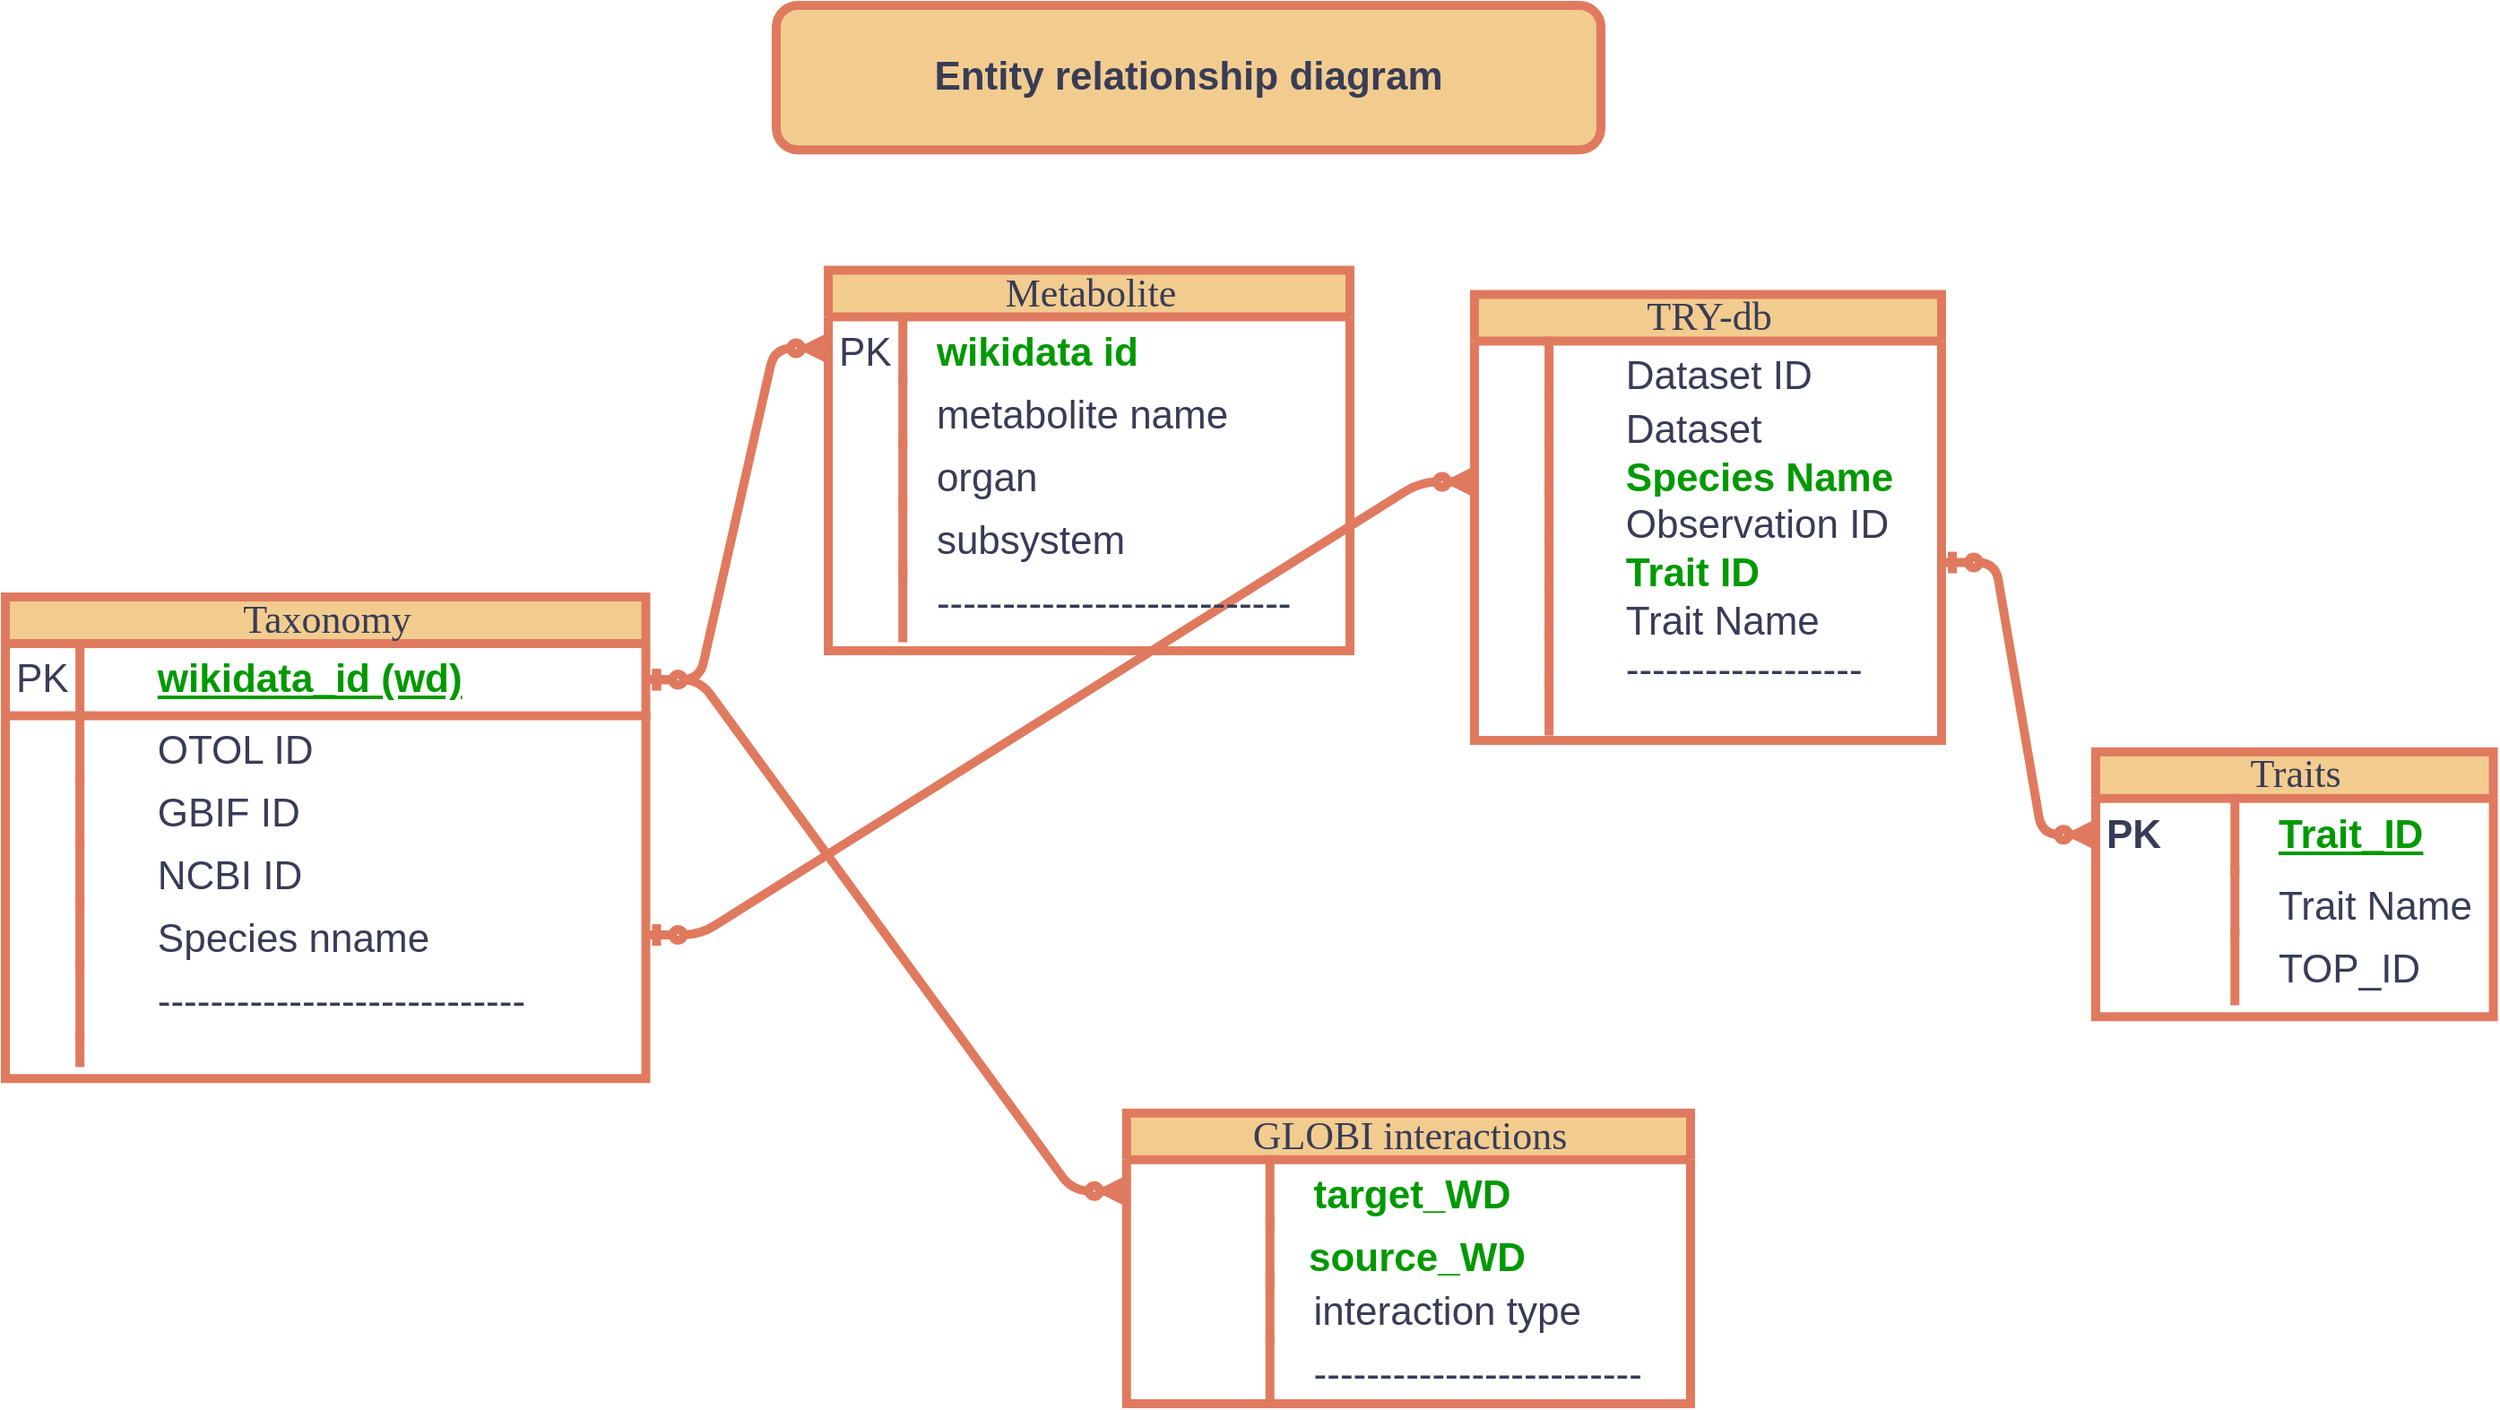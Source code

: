 <mxfile version="24.3.1" type="device">
  <diagram name="Page-1" id="e56a1550-8fbb-45ad-956c-1786394a9013">
    <mxGraphModel dx="3014" dy="1885" grid="1" gridSize="10" guides="1" tooltips="1" connect="1" arrows="1" fold="1" page="1" pageScale="1" pageWidth="1100" pageHeight="850" background="none" math="0" shadow="0">
      <root>
        <mxCell id="0" />
        <mxCell id="1" parent="0" />
        <mxCell id="2e49270ec7c68f3f-8" value="Metabolite" style="swimlane;html=1;fontStyle=0;childLayout=stackLayout;horizontal=1;startSize=26;fillColor=#F2CC8F;horizontalStack=0;resizeParent=1;resizeLast=0;collapsible=1;marginBottom=0;swimlaneFillColor=#ffffff;align=center;rounded=0;shadow=0;comic=0;labelBackgroundColor=none;strokeWidth=5;fontFamily=Verdana;fontSize=22;swimlaneLine=1;strokeColor=#E07A5F;fontColor=#393C56;" parent="1" vertex="1">
          <mxGeometry x="159.03" y="117.76" width="290.97" height="212.24" as="geometry" />
        </mxCell>
        <mxCell id="2e49270ec7c68f3f-15" value="&lt;b&gt;&amp;nbsp; &amp;nbsp; wikidata id&lt;/b&gt;" style="shape=partialRectangle;top=0;left=0;right=0;bottom=0;html=1;align=left;verticalAlign=top;fillColor=none;spacingLeft=34;spacingRight=4;whiteSpace=wrap;overflow=hidden;rotatable=0;points=[[0,0.5],[1,0.5]];portConstraint=eastwest;dropTarget=0;fontSize=22;fontColor=#009900;labelBackgroundColor=none;strokeColor=#E07A5F;strokeWidth=5;" parent="2e49270ec7c68f3f-8" vertex="1">
          <mxGeometry y="26" width="290.97" height="34.925" as="geometry" />
        </mxCell>
        <mxCell id="2e49270ec7c68f3f-16" value="PK" style="shape=partialRectangle;top=0;left=0;bottom=0;html=1;fillColor=none;align=left;verticalAlign=top;spacingLeft=4;spacingRight=4;whiteSpace=wrap;overflow=hidden;rotatable=0;points=[];portConstraint=eastwest;part=1;fontSize=22;labelBackgroundColor=none;strokeColor=#E07A5F;fontColor=#393C56;strokeWidth=5;" parent="2e49270ec7c68f3f-15" vertex="1" connectable="0">
          <mxGeometry width="41.587" height="34.925" as="geometry" />
        </mxCell>
        <mxCell id="2e49270ec7c68f3f-11" value="&lt;div style=&quot;font-size: 22px;&quot;&gt;&amp;nbsp; &amp;nbsp; metabolite name&lt;/div&gt;" style="shape=partialRectangle;top=0;left=0;right=0;bottom=0;html=1;align=left;verticalAlign=top;fillColor=none;spacingLeft=34;spacingRight=4;whiteSpace=wrap;overflow=hidden;rotatable=0;points=[[0,0.5],[1,0.5]];portConstraint=eastwest;dropTarget=0;fontSize=22;labelBackgroundColor=none;strokeColor=#E07A5F;fontColor=#393C56;strokeWidth=5;" parent="2e49270ec7c68f3f-8" vertex="1">
          <mxGeometry y="60.925" width="290.97" height="34.925" as="geometry" />
        </mxCell>
        <mxCell id="2e49270ec7c68f3f-12" value="" style="shape=partialRectangle;top=0;left=0;bottom=0;html=1;fillColor=none;align=left;verticalAlign=top;spacingLeft=4;spacingRight=4;whiteSpace=wrap;overflow=hidden;rotatable=0;points=[];portConstraint=eastwest;part=1;fontSize=22;labelBackgroundColor=none;strokeColor=#E07A5F;fontColor=#393C56;strokeWidth=5;" parent="2e49270ec7c68f3f-11" vertex="1" connectable="0">
          <mxGeometry width="41.587" height="34.925" as="geometry" />
        </mxCell>
        <mxCell id="J6faeJmi4geUwKBB4xE--3" value="&amp;nbsp; &amp;nbsp; organ" style="shape=partialRectangle;top=0;left=0;right=0;bottom=0;html=1;align=left;verticalAlign=top;fillColor=none;spacingLeft=34;spacingRight=4;whiteSpace=wrap;overflow=hidden;rotatable=0;points=[[0,0.5],[1,0.5]];portConstraint=eastwest;dropTarget=0;fontSize=22;labelBackgroundColor=none;strokeColor=#E07A5F;fontColor=#393C56;strokeWidth=5;" parent="2e49270ec7c68f3f-8" vertex="1">
          <mxGeometry y="95.851" width="290.97" height="34.925" as="geometry" />
        </mxCell>
        <mxCell id="J6faeJmi4geUwKBB4xE--4" value="" style="shape=partialRectangle;top=0;left=0;bottom=0;html=1;fillColor=none;align=left;verticalAlign=top;spacingLeft=4;spacingRight=4;whiteSpace=wrap;overflow=hidden;rotatable=0;points=[];portConstraint=eastwest;part=1;fontSize=22;labelBackgroundColor=none;strokeColor=#E07A5F;fontColor=#393C56;strokeWidth=5;" parent="J6faeJmi4geUwKBB4xE--3" vertex="1" connectable="0">
          <mxGeometry width="41.587" height="34.925" as="geometry" />
        </mxCell>
        <mxCell id="2e49270ec7c68f3f-17" value="&amp;nbsp; &amp;nbsp; subsystem" style="shape=partialRectangle;top=0;left=0;right=0;bottom=0;html=1;align=left;verticalAlign=top;fillColor=none;spacingLeft=34;spacingRight=4;whiteSpace=wrap;overflow=hidden;rotatable=0;points=[[0,0.5],[1,0.5]];portConstraint=eastwest;dropTarget=0;fontSize=22;labelBackgroundColor=none;strokeColor=#E07A5F;fontColor=#393C56;strokeWidth=5;" parent="2e49270ec7c68f3f-8" vertex="1">
          <mxGeometry y="130.776" width="290.97" height="39.22" as="geometry" />
        </mxCell>
        <mxCell id="2e49270ec7c68f3f-18" value="" style="shape=partialRectangle;top=0;left=0;bottom=0;html=1;fillColor=none;align=left;verticalAlign=top;spacingLeft=4;spacingRight=4;whiteSpace=wrap;overflow=hidden;rotatable=0;points=[];portConstraint=eastwest;part=1;fontSize=22;labelBackgroundColor=none;strokeColor=#E07A5F;fontColor=#393C56;strokeWidth=5;" parent="2e49270ec7c68f3f-17" vertex="1" connectable="0">
          <mxGeometry width="41.587" height="39.22" as="geometry" />
        </mxCell>
        <mxCell id="2e49270ec7c68f3f-30" value="TRY-db" style="swimlane;html=1;fontStyle=0;childLayout=stackLayout;horizontal=1;startSize=26;fillColor=#F2CC8F;horizontalStack=0;resizeParent=1;resizeLast=0;collapsible=1;marginBottom=0;swimlaneFillColor=#ffffff;align=center;rounded=0;shadow=0;comic=0;labelBackgroundColor=none;strokeWidth=5;fontFamily=Verdana;fontSize=22;strokeColor=#E07A5F;fontColor=#393C56;" parent="1" vertex="1">
          <mxGeometry x="519.45" y="131.19" width="260.55" height="248.81" as="geometry" />
        </mxCell>
        <mxCell id="2e49270ec7c68f3f-37" value="&lt;span style=&quot;white-space: pre;&quot;&gt;&#x9;&lt;/span&gt;Dataset ID&lt;span style=&quot;white-space: pre;&quot;&gt;&#x9;&lt;/span&gt;" style="shape=partialRectangle;top=0;left=0;right=0;bottom=0;html=1;align=left;verticalAlign=top;fillColor=none;spacingLeft=34;spacingRight=4;whiteSpace=wrap;overflow=hidden;rotatable=0;points=[[0,0.5],[1,0.5]];portConstraint=eastwest;dropTarget=0;fontSize=22;labelBackgroundColor=none;strokeColor=#E07A5F;fontColor=#393C56;strokeWidth=5;" parent="2e49270ec7c68f3f-30" vertex="1">
          <mxGeometry y="26" width="260.55" height="29.552" as="geometry" />
        </mxCell>
        <mxCell id="2e49270ec7c68f3f-38" value="" style="shape=partialRectangle;top=0;left=0;bottom=0;html=1;fillColor=none;align=left;verticalAlign=top;spacingLeft=4;spacingRight=4;whiteSpace=wrap;overflow=hidden;rotatable=0;points=[];portConstraint=eastwest;part=1;fontSize=22;labelBackgroundColor=none;strokeColor=#E07A5F;fontColor=#393C56;strokeWidth=5;" parent="2e49270ec7c68f3f-37" vertex="1" connectable="0">
          <mxGeometry width="41.587" height="29.552" as="geometry" />
        </mxCell>
        <mxCell id="J6faeJmi4geUwKBB4xE--9" value="&lt;span style=&quot;white-space: pre;&quot;&gt;&#x9;&lt;/span&gt;Dataset" style="shape=partialRectangle;top=0;left=0;right=0;bottom=0;html=1;align=left;verticalAlign=top;fillColor=none;spacingLeft=34;spacingRight=4;whiteSpace=wrap;overflow=hidden;rotatable=0;points=[[0,0.5],[1,0.5]];portConstraint=eastwest;dropTarget=0;fontSize=22;labelBackgroundColor=none;strokeColor=#E07A5F;fontColor=#393C56;strokeWidth=5;" parent="2e49270ec7c68f3f-30" vertex="1">
          <mxGeometry y="55.552" width="260.55" height="26.866" as="geometry" />
        </mxCell>
        <mxCell id="J6faeJmi4geUwKBB4xE--10" value="" style="shape=partialRectangle;top=0;left=0;bottom=0;html=1;fillColor=none;align=left;verticalAlign=top;spacingLeft=4;spacingRight=4;whiteSpace=wrap;overflow=hidden;rotatable=0;points=[];portConstraint=eastwest;part=1;fontSize=22;labelBackgroundColor=none;strokeColor=#E07A5F;fontColor=#393C56;strokeWidth=5;" parent="J6faeJmi4geUwKBB4xE--9" vertex="1" connectable="0">
          <mxGeometry width="41.587" height="26.866" as="geometry" />
        </mxCell>
        <mxCell id="J6faeJmi4geUwKBB4xE--15" value="&lt;span style=&quot;white-space: pre;&quot;&gt;&#x9;&lt;/span&gt;Species Name" style="shape=partialRectangle;top=0;left=0;right=0;bottom=0;html=1;align=left;verticalAlign=top;fillColor=none;spacingLeft=34;spacingRight=4;whiteSpace=wrap;overflow=hidden;rotatable=0;points=[[0,0.5],[1,0.5]];portConstraint=eastwest;dropTarget=0;fontSize=22;labelBackgroundColor=none;fontColor=#009900;fontStyle=1;strokeColor=#E07A5F;strokeWidth=5;" parent="2e49270ec7c68f3f-30" vertex="1">
          <mxGeometry y="82.418" width="260.55" height="26.866" as="geometry" />
        </mxCell>
        <mxCell id="J6faeJmi4geUwKBB4xE--16" value="" style="shape=partialRectangle;top=0;left=0;bottom=0;html=1;fillColor=none;align=left;verticalAlign=top;spacingLeft=4;spacingRight=4;whiteSpace=wrap;overflow=hidden;rotatable=0;points=[];portConstraint=eastwest;part=1;fontSize=22;labelBackgroundColor=none;strokeColor=#E07A5F;fontColor=#393C56;strokeWidth=5;" parent="J6faeJmi4geUwKBB4xE--15" vertex="1" connectable="0">
          <mxGeometry width="41.587" height="26.866" as="geometry" />
        </mxCell>
        <mxCell id="J6faeJmi4geUwKBB4xE--17" value="&lt;span style=&quot;white-space: pre;&quot;&gt;&#x9;&lt;/span&gt;Observation ID" style="shape=partialRectangle;top=0;left=0;right=0;bottom=0;html=1;align=left;verticalAlign=top;fillColor=none;spacingLeft=34;spacingRight=4;whiteSpace=wrap;overflow=hidden;rotatable=0;points=[[0,0.5],[1,0.5]];portConstraint=eastwest;dropTarget=0;fontSize=22;labelBackgroundColor=none;strokeColor=#E07A5F;fontColor=#393C56;strokeWidth=5;" parent="2e49270ec7c68f3f-30" vertex="1">
          <mxGeometry y="109.284" width="260.55" height="26.866" as="geometry" />
        </mxCell>
        <mxCell id="J6faeJmi4geUwKBB4xE--18" value="" style="shape=partialRectangle;top=0;left=0;bottom=0;html=1;fillColor=none;align=left;verticalAlign=top;spacingLeft=4;spacingRight=4;whiteSpace=wrap;overflow=hidden;rotatable=0;points=[];portConstraint=eastwest;part=1;fontSize=22;labelBackgroundColor=none;strokeColor=#E07A5F;fontColor=#393C56;strokeWidth=5;" parent="J6faeJmi4geUwKBB4xE--17" vertex="1" connectable="0">
          <mxGeometry width="41.587" height="26.866" as="geometry" />
        </mxCell>
        <mxCell id="J6faeJmi4geUwKBB4xE--21" value="&lt;b&gt;&lt;span style=&quot;white-space: pre;&quot;&gt;&#x9;&lt;/span&gt;Trait ID&lt;/b&gt;" style="shape=partialRectangle;top=0;left=0;right=0;bottom=0;html=1;align=left;verticalAlign=top;fillColor=none;spacingLeft=34;spacingRight=4;whiteSpace=wrap;overflow=hidden;rotatable=0;points=[[0,0.5],[1,0.5]];portConstraint=eastwest;dropTarget=0;fontSize=22;fontColor=#009900;labelBackgroundColor=none;strokeColor=#E07A5F;strokeWidth=5;" parent="2e49270ec7c68f3f-30" vertex="1">
          <mxGeometry y="136.149" width="260.55" height="26.866" as="geometry" />
        </mxCell>
        <mxCell id="J6faeJmi4geUwKBB4xE--22" value="" style="shape=partialRectangle;top=0;left=0;bottom=0;html=1;fillColor=none;align=left;verticalAlign=top;spacingLeft=4;spacingRight=4;whiteSpace=wrap;overflow=hidden;rotatable=0;points=[];portConstraint=eastwest;part=1;fontSize=22;labelBackgroundColor=none;strokeColor=#E07A5F;fontColor=#393C56;strokeWidth=5;" parent="J6faeJmi4geUwKBB4xE--21" vertex="1" connectable="0">
          <mxGeometry width="41.587" height="26.866" as="geometry" />
        </mxCell>
        <mxCell id="J6faeJmi4geUwKBB4xE--23" value="&lt;span style=&quot;white-space: pre;&quot;&gt;&#x9;&lt;/span&gt;Trait Name" style="shape=partialRectangle;top=0;left=0;right=0;bottom=0;html=1;align=left;verticalAlign=top;fillColor=none;spacingLeft=34;spacingRight=4;whiteSpace=wrap;overflow=hidden;rotatable=0;points=[[0,0.5],[1,0.5]];portConstraint=eastwest;dropTarget=0;fontSize=22;labelBackgroundColor=none;strokeColor=#E07A5F;fontColor=#393C56;strokeWidth=5;" parent="2e49270ec7c68f3f-30" vertex="1">
          <mxGeometry y="163.015" width="260.55" height="26.866" as="geometry" />
        </mxCell>
        <mxCell id="J6faeJmi4geUwKBB4xE--24" value="" style="shape=partialRectangle;top=0;left=0;bottom=0;html=1;fillColor=none;align=left;verticalAlign=top;spacingLeft=4;spacingRight=4;whiteSpace=wrap;overflow=hidden;rotatable=0;points=[];portConstraint=eastwest;part=1;fontSize=22;labelBackgroundColor=none;strokeColor=#E07A5F;fontColor=#393C56;strokeWidth=5;" parent="J6faeJmi4geUwKBB4xE--23" vertex="1" connectable="0">
          <mxGeometry width="41.587" height="26.866" as="geometry" />
        </mxCell>
        <mxCell id="Jm1xdLrDGQH7qsBPzhOf-3" value="&lt;span style=&quot;white-space: pre;&quot;&gt;&#x9;&lt;/span&gt;------------------" style="shape=partialRectangle;top=0;left=0;right=0;bottom=0;html=1;align=left;verticalAlign=top;fillColor=none;spacingLeft=34;spacingRight=4;whiteSpace=wrap;overflow=hidden;rotatable=0;points=[[0,0.5],[1,0.5]];portConstraint=eastwest;dropTarget=0;fontSize=22;labelBackgroundColor=none;strokeColor=#E07A5F;fontColor=#393C56;strokeWidth=5;" parent="2e49270ec7c68f3f-30" vertex="1">
          <mxGeometry y="189.881" width="260.55" height="26.866" as="geometry" />
        </mxCell>
        <mxCell id="Jm1xdLrDGQH7qsBPzhOf-4" value="" style="shape=partialRectangle;top=0;left=0;bottom=0;html=1;fillColor=none;align=left;verticalAlign=top;spacingLeft=4;spacingRight=4;whiteSpace=wrap;overflow=hidden;rotatable=0;points=[];portConstraint=eastwest;part=1;fontSize=22;labelBackgroundColor=none;strokeColor=#E07A5F;fontColor=#393C56;strokeWidth=5;" parent="Jm1xdLrDGQH7qsBPzhOf-3" vertex="1" connectable="0">
          <mxGeometry width="41.587" height="26.866" as="geometry" />
        </mxCell>
        <mxCell id="J6faeJmi4geUwKBB4xE--25" value="" style="shape=partialRectangle;top=0;left=0;right=0;bottom=0;html=1;align=left;verticalAlign=top;fillColor=none;spacingLeft=34;spacingRight=4;whiteSpace=wrap;overflow=hidden;rotatable=0;points=[[0,0.5],[1,0.5]];portConstraint=eastwest;dropTarget=0;fontSize=22;labelBackgroundColor=none;strokeColor=#E07A5F;fontColor=#393C56;strokeWidth=5;" parent="2e49270ec7c68f3f-30" vertex="1">
          <mxGeometry y="216.746" width="260.55" height="26.866" as="geometry" />
        </mxCell>
        <mxCell id="J6faeJmi4geUwKBB4xE--26" value="" style="shape=partialRectangle;top=0;left=0;bottom=0;html=1;fillColor=none;align=left;verticalAlign=top;spacingLeft=4;spacingRight=4;whiteSpace=wrap;overflow=hidden;rotatable=0;points=[];portConstraint=eastwest;part=1;fontSize=22;labelBackgroundColor=none;strokeColor=#E07A5F;fontColor=#393C56;strokeWidth=5;" parent="J6faeJmi4geUwKBB4xE--25" vertex="1" connectable="0">
          <mxGeometry width="41.587" height="26.866" as="geometry" />
        </mxCell>
        <mxCell id="2e49270ec7c68f3f-41" value="Traits" style="swimlane;html=1;fontStyle=0;childLayout=stackLayout;horizontal=1;startSize=26;fillColor=#F2CC8F;horizontalStack=0;resizeParent=1;resizeLast=0;collapsible=1;marginBottom=0;swimlaneFillColor=#ffffff;align=center;rounded=0;shadow=0;comic=0;labelBackgroundColor=none;strokeWidth=5;fontFamily=Verdana;fontSize=22;strokeColor=#E07A5F;fontColor=#393C56;" parent="1" vertex="1">
          <mxGeometry x="866.002" y="386.418" width="221.795" height="147.761" as="geometry" />
        </mxCell>
        <mxCell id="2e49270ec7c68f3f-42" value="&lt;blockquote style=&quot;margin: 0 0 0 40px; border: none; padding: 0px;&quot;&gt;Trait_ID&lt;/blockquote&gt;" style="shape=partialRectangle;top=0;left=0;right=0;bottom=0;html=1;align=left;verticalAlign=middle;fillColor=none;spacingLeft=60;spacingRight=4;whiteSpace=wrap;overflow=hidden;rotatable=0;points=[[0,0.5],[1,0.5]];portConstraint=eastwest;dropTarget=0;fontStyle=5;fontSize=22;fontColor=#009900;labelBackgroundColor=none;strokeColor=#E07A5F;strokeWidth=5;" parent="2e49270ec7c68f3f-41" vertex="1">
          <mxGeometry y="26" width="221.795" height="40.299" as="geometry" />
        </mxCell>
        <mxCell id="2e49270ec7c68f3f-43" value="PK" style="shape=partialRectangle;fontStyle=1;top=0;left=0;bottom=0;html=1;fillColor=none;align=left;verticalAlign=middle;spacingLeft=4;spacingRight=4;whiteSpace=wrap;overflow=hidden;rotatable=0;points=[];portConstraint=eastwest;part=1;fontSize=22;labelBackgroundColor=none;strokeColor=#E07A5F;fontColor=#393C56;strokeWidth=5;" parent="2e49270ec7c68f3f-42" vertex="1" connectable="0">
          <mxGeometry width="77.628" height="40.299" as="geometry" />
        </mxCell>
        <mxCell id="J6faeJmi4geUwKBB4xE--59" value="&lt;blockquote style=&quot;margin: 0 0 0 40px; border: none; padding: 0px;&quot;&gt;Trait Name&lt;/blockquote&gt;" style="shape=partialRectangle;top=0;left=0;right=0;bottom=0;html=1;align=left;verticalAlign=top;fillColor=none;spacingLeft=60;spacingRight=4;whiteSpace=wrap;overflow=hidden;rotatable=0;points=[[0,0.5],[1,0.5]];portConstraint=eastwest;dropTarget=0;fontSize=22;labelBackgroundColor=none;strokeColor=#E07A5F;fontColor=#393C56;strokeWidth=5;" parent="2e49270ec7c68f3f-41" vertex="1">
          <mxGeometry y="66.299" width="221.795" height="34.925" as="geometry" />
        </mxCell>
        <mxCell id="J6faeJmi4geUwKBB4xE--60" value="" style="shape=partialRectangle;top=0;left=0;bottom=0;html=1;fillColor=none;align=left;verticalAlign=top;spacingLeft=4;spacingRight=4;whiteSpace=wrap;overflow=hidden;rotatable=0;points=[];portConstraint=eastwest;part=1;fontSize=22;labelBackgroundColor=none;strokeColor=#E07A5F;fontColor=#393C56;strokeWidth=5;" parent="J6faeJmi4geUwKBB4xE--59" vertex="1" connectable="0">
          <mxGeometry width="77.628" height="34.925" as="geometry" />
        </mxCell>
        <mxCell id="2e49270ec7c68f3f-46" value="&lt;blockquote style=&quot;margin: 0 0 0 40px; border: none; padding: 0px;&quot;&gt;TOP_ID&lt;/blockquote&gt;" style="shape=partialRectangle;top=0;left=0;right=0;bottom=0;html=1;align=left;verticalAlign=top;fillColor=none;spacingLeft=60;spacingRight=4;whiteSpace=wrap;overflow=hidden;rotatable=0;points=[[0,0.5],[1,0.5]];portConstraint=eastwest;dropTarget=0;fontSize=22;labelBackgroundColor=none;strokeColor=#E07A5F;fontColor=#393C56;strokeWidth=5;" parent="2e49270ec7c68f3f-41" vertex="1">
          <mxGeometry y="101.224" width="221.795" height="37.612" as="geometry" />
        </mxCell>
        <mxCell id="2e49270ec7c68f3f-47" value="" style="shape=partialRectangle;top=0;left=0;bottom=0;html=1;fillColor=none;align=left;verticalAlign=top;spacingLeft=4;spacingRight=4;whiteSpace=wrap;overflow=hidden;rotatable=0;points=[];portConstraint=eastwest;part=1;fontSize=22;labelBackgroundColor=none;strokeColor=#E07A5F;fontColor=#393C56;strokeWidth=5;" parent="2e49270ec7c68f3f-46" vertex="1" connectable="0">
          <mxGeometry width="77.628" height="37.612" as="geometry" />
        </mxCell>
        <mxCell id="2e49270ec7c68f3f-63" value="" style="edgeStyle=entityRelationEdgeStyle;html=1;endArrow=ERzeroToMany;startArrow=ERzeroToOne;labelBackgroundColor=none;fontFamily=Verdana;fontSize=22;entryX=0;entryY=0.5;strokeColor=#E07A5F;fontColor=default;strokeWidth=5;" parent="1" source="J6faeJmi4geUwKBB4xE--21" target="2e49270ec7c68f3f-42" edge="1">
          <mxGeometry width="100" height="100" relative="1" as="geometry">
            <mxPoint x="838.277" y="641.642" as="sourcePoint" />
            <mxPoint x="1129.383" y="708.806" as="targetPoint" />
          </mxGeometry>
        </mxCell>
        <mxCell id="2e49270ec7c68f3f-64" value="GLOBI interactions" style="swimlane;html=1;fontStyle=0;childLayout=stackLayout;horizontal=1;startSize=26;fillColor=#F2CC8F;horizontalStack=0;resizeParent=1;resizeLast=0;collapsible=1;marginBottom=0;swimlaneFillColor=#ffffff;align=center;rounded=0;shadow=0;comic=0;labelBackgroundColor=none;strokeWidth=5;fontFamily=Verdana;fontSize=22;strokeColor=#E07A5F;fontColor=#393C56;" parent="1" vertex="1">
          <mxGeometry x="325.38" y="587.91" width="314.62" height="162.09" as="geometry" />
        </mxCell>
        <mxCell id="J6faeJmi4geUwKBB4xE--109" value="&amp;nbsp; &amp;nbsp; &amp;nbsp; &amp;nbsp;target_WD" style="shape=partialRectangle;top=0;left=0;right=0;bottom=0;html=1;align=left;verticalAlign=top;fillColor=none;spacingLeft=60;spacingRight=4;whiteSpace=wrap;overflow=hidden;rotatable=0;points=[[0,0.5],[1,0.5]];portConstraint=eastwest;dropTarget=0;fontSize=22;fontColor=#009900;fontStyle=1;labelBackgroundColor=none;strokeColor=#E07A5F;strokeWidth=5;" parent="2e49270ec7c68f3f-64" vertex="1">
          <mxGeometry y="26" width="314.62" height="34.93" as="geometry" />
        </mxCell>
        <mxCell id="J6faeJmi4geUwKBB4xE--110" value="" style="shape=partialRectangle;top=0;left=0;bottom=0;html=1;fillColor=none;align=left;verticalAlign=top;spacingLeft=4;spacingRight=4;whiteSpace=wrap;overflow=hidden;rotatable=0;points=[];portConstraint=eastwest;part=1;fontSize=22;labelBackgroundColor=none;strokeColor=#E07A5F;fontColor=#393C56;strokeWidth=5;" parent="J6faeJmi4geUwKBB4xE--109" vertex="1" connectable="0">
          <mxGeometry width="80" height="34.93" as="geometry" />
        </mxCell>
        <mxCell id="J6faeJmi4geUwKBB4xE--111" value="&lt;blockquote style=&quot;margin: 0 0 0 40px; border: none; padding: 0px;&quot;&gt;source_WD&lt;/blockquote&gt;" style="shape=partialRectangle;top=0;left=0;right=0;bottom=0;html=1;align=left;verticalAlign=top;fillColor=none;spacingLeft=60;spacingRight=4;whiteSpace=wrap;overflow=hidden;rotatable=0;points=[[0,0.5],[1,0.5]];portConstraint=eastwest;dropTarget=0;fontSize=22;fontColor=#009900;fontStyle=1;labelBackgroundColor=none;strokeColor=#E07A5F;strokeWidth=5;" parent="2e49270ec7c68f3f-64" vertex="1">
          <mxGeometry y="60.93" width="314.62" height="34.93" as="geometry" />
        </mxCell>
        <mxCell id="J6faeJmi4geUwKBB4xE--112" value="" style="shape=partialRectangle;top=0;left=0;bottom=0;html=1;fillColor=none;align=left;verticalAlign=top;spacingLeft=4;spacingRight=4;whiteSpace=wrap;overflow=hidden;rotatable=0;points=[];portConstraint=eastwest;part=1;fontSize=22;labelBackgroundColor=none;strokeColor=#E07A5F;fontColor=#393C56;strokeWidth=5;" parent="J6faeJmi4geUwKBB4xE--111" vertex="1" connectable="0">
          <mxGeometry width="80" height="34.93" as="geometry" />
        </mxCell>
        <mxCell id="2e49270ec7c68f3f-78" value="" style="edgeStyle=entityRelationEdgeStyle;html=1;endArrow=ERzeroToMany;startArrow=ERzeroToOne;labelBackgroundColor=none;fontFamily=Verdana;fontSize=22;entryX=0;entryY=0.5;entryDx=0;entryDy=0;strokeColor=#E07A5F;fontColor=default;strokeWidth=5;" parent="1" source="2e49270ec7c68f3f-81" target="J6faeJmi4geUwKBB4xE--109" edge="1">
          <mxGeometry width="100" height="100" relative="1" as="geometry">
            <mxPoint x="89.72" y="585.224" as="sourcePoint" />
            <mxPoint x="1046.21" y="786.716" as="targetPoint" />
          </mxGeometry>
        </mxCell>
        <mxCell id="2e49270ec7c68f3f-80" value="Taxonomy" style="swimlane;html=1;fontStyle=0;childLayout=stackLayout;horizontal=1;startSize=26;fillColor=#F2CC8F;horizontalStack=0;resizeParent=1;resizeLast=0;collapsible=1;marginBottom=0;swimlaneFillColor=#ffffff;align=center;rounded=0;shadow=0;comic=0;labelBackgroundColor=none;strokeWidth=5;fontFamily=Verdana;fontSize=22;strokeColor=#E07A5F;fontColor=#393C56;" parent="1" vertex="1">
          <mxGeometry x="-300" y="300.0" width="357.24" height="268.66" as="geometry" />
        </mxCell>
        <mxCell id="2e49270ec7c68f3f-81" value="&lt;span style=&quot;white-space: pre;&quot;&gt;&#x9;&lt;/span&gt;wikidata_id (wd)" style="shape=partialRectangle;top=0;left=0;right=0;bottom=1;html=1;align=left;verticalAlign=middle;fillColor=none;spacingLeft=34;spacingRight=4;whiteSpace=wrap;overflow=hidden;rotatable=0;points=[[0,0.5],[1,0.5]];portConstraint=eastwest;dropTarget=0;fontStyle=5;fontSize=22;fontColor=#009900;labelBackgroundColor=none;strokeColor=#E07A5F;strokeWidth=5;" parent="2e49270ec7c68f3f-80" vertex="1">
          <mxGeometry y="26" width="357.24" height="40.299" as="geometry" />
        </mxCell>
        <mxCell id="2e49270ec7c68f3f-82" value="PK" style="shape=partialRectangle;top=0;left=0;bottom=0;html=1;fillColor=none;align=left;verticalAlign=middle;spacingLeft=4;spacingRight=4;whiteSpace=wrap;overflow=hidden;rotatable=0;points=[];portConstraint=eastwest;part=1;fontSize=22;labelBackgroundColor=none;strokeColor=#E07A5F;fontColor=#393C56;strokeWidth=5;" parent="2e49270ec7c68f3f-81" vertex="1" connectable="0">
          <mxGeometry width="41.587" height="40.299" as="geometry" />
        </mxCell>
        <mxCell id="2e49270ec7c68f3f-83" value="&lt;span style=&quot;white-space: pre;&quot;&gt;&#x9;&lt;/span&gt;OTOL ID" style="shape=partialRectangle;top=0;left=0;right=0;bottom=0;html=1;align=left;verticalAlign=top;fillColor=none;spacingLeft=34;spacingRight=4;whiteSpace=wrap;overflow=hidden;rotatable=0;points=[[0,0.5],[1,0.5]];portConstraint=eastwest;dropTarget=0;fontSize=22;labelBackgroundColor=none;strokeColor=#E07A5F;fontColor=#393C56;strokeWidth=5;" parent="2e49270ec7c68f3f-80" vertex="1">
          <mxGeometry y="66.299" width="357.24" height="34.925" as="geometry" />
        </mxCell>
        <mxCell id="2e49270ec7c68f3f-84" value="" style="shape=partialRectangle;top=0;left=0;bottom=0;html=1;fillColor=none;align=left;verticalAlign=top;spacingLeft=4;spacingRight=4;whiteSpace=wrap;overflow=hidden;rotatable=0;points=[];portConstraint=eastwest;part=1;fontSize=22;labelBackgroundColor=none;strokeColor=#E07A5F;fontColor=#393C56;strokeWidth=5;" parent="2e49270ec7c68f3f-83" vertex="1" connectable="0">
          <mxGeometry width="41.587" height="34.925" as="geometry" />
        </mxCell>
        <mxCell id="2e49270ec7c68f3f-85" value="&lt;span style=&quot;white-space: pre;&quot;&gt;&#x9;&lt;/span&gt;GBIF ID" style="shape=partialRectangle;top=0;left=0;right=0;bottom=0;html=1;align=left;verticalAlign=top;fillColor=none;spacingLeft=34;spacingRight=4;whiteSpace=wrap;overflow=hidden;rotatable=0;points=[[0,0.5],[1,0.5]];portConstraint=eastwest;dropTarget=0;fontSize=22;labelBackgroundColor=none;strokeColor=#E07A5F;fontColor=#393C56;strokeWidth=5;" parent="2e49270ec7c68f3f-80" vertex="1">
          <mxGeometry y="101.224" width="357.24" height="34.925" as="geometry" />
        </mxCell>
        <mxCell id="2e49270ec7c68f3f-86" value="" style="shape=partialRectangle;top=0;left=0;bottom=0;html=1;fillColor=none;align=left;verticalAlign=top;spacingLeft=4;spacingRight=4;whiteSpace=wrap;overflow=hidden;rotatable=0;points=[];portConstraint=eastwest;part=1;fontSize=22;labelBackgroundColor=none;strokeColor=#E07A5F;fontColor=#393C56;strokeWidth=5;" parent="2e49270ec7c68f3f-85" vertex="1" connectable="0">
          <mxGeometry width="41.587" height="34.925" as="geometry" />
        </mxCell>
        <mxCell id="J6faeJmi4geUwKBB4xE--61" value="&lt;span style=&quot;white-space: pre;&quot;&gt;&#x9;&lt;/span&gt;NCBI ID" style="shape=partialRectangle;top=0;left=0;right=0;bottom=0;html=1;align=left;verticalAlign=top;fillColor=none;spacingLeft=34;spacingRight=4;whiteSpace=wrap;overflow=hidden;rotatable=0;points=[[0,0.5],[1,0.5]];portConstraint=eastwest;dropTarget=0;fontSize=22;labelBackgroundColor=none;strokeColor=#E07A5F;fontColor=#393C56;strokeWidth=5;" parent="2e49270ec7c68f3f-80" vertex="1">
          <mxGeometry y="136.149" width="357.24" height="34.925" as="geometry" />
        </mxCell>
        <mxCell id="J6faeJmi4geUwKBB4xE--62" value="" style="shape=partialRectangle;top=0;left=0;bottom=0;html=1;fillColor=none;align=left;verticalAlign=top;spacingLeft=4;spacingRight=4;whiteSpace=wrap;overflow=hidden;rotatable=0;points=[];portConstraint=eastwest;part=1;fontSize=22;labelBackgroundColor=none;strokeColor=#E07A5F;fontColor=#393C56;strokeWidth=5;" parent="J6faeJmi4geUwKBB4xE--61" vertex="1" connectable="0">
          <mxGeometry width="41.587" height="34.925" as="geometry" />
        </mxCell>
        <mxCell id="2e49270ec7c68f3f-87" value="&lt;span style=&quot;white-space: pre;&quot;&gt;&#x9;&lt;/span&gt;Species nname" style="shape=partialRectangle;top=0;left=0;right=0;bottom=0;html=1;align=left;verticalAlign=top;fillColor=none;spacingLeft=34;spacingRight=4;whiteSpace=wrap;overflow=hidden;rotatable=0;points=[[0,0.5],[1,0.5]];portConstraint=eastwest;dropTarget=0;fontSize=22;labelBackgroundColor=none;strokeColor=#E07A5F;fontColor=#393C56;strokeWidth=5;" parent="2e49270ec7c68f3f-80" vertex="1">
          <mxGeometry y="171.075" width="357.24" height="34.925" as="geometry" />
        </mxCell>
        <mxCell id="2e49270ec7c68f3f-88" value="" style="shape=partialRectangle;top=0;left=0;bottom=0;html=1;fillColor=none;align=left;verticalAlign=top;spacingLeft=4;spacingRight=4;whiteSpace=wrap;overflow=hidden;rotatable=0;points=[];portConstraint=eastwest;part=1;fontSize=22;labelBackgroundColor=none;strokeColor=#E07A5F;fontColor=#393C56;strokeWidth=5;" parent="2e49270ec7c68f3f-87" vertex="1" connectable="0">
          <mxGeometry width="41.587" height="34.925" as="geometry" />
        </mxCell>
        <mxCell id="J6faeJmi4geUwKBB4xE--63" value="&lt;span style=&quot;white-space: pre;&quot;&gt;&#x9;&lt;/span&gt;----------------------------" style="shape=partialRectangle;top=0;left=0;right=0;bottom=0;html=1;align=left;verticalAlign=top;fillColor=none;spacingLeft=34;spacingRight=4;whiteSpace=wrap;overflow=hidden;rotatable=0;points=[[0,0.5],[1,0.5]];portConstraint=eastwest;dropTarget=0;fontSize=22;labelBackgroundColor=none;strokeColor=#E07A5F;fontColor=#393C56;strokeWidth=5;" parent="2e49270ec7c68f3f-80" vertex="1">
          <mxGeometry y="206" width="357.24" height="40.299" as="geometry" />
        </mxCell>
        <mxCell id="J6faeJmi4geUwKBB4xE--64" value="" style="shape=partialRectangle;top=0;left=0;bottom=0;html=1;fillColor=none;align=left;verticalAlign=top;spacingLeft=4;spacingRight=4;whiteSpace=wrap;overflow=hidden;rotatable=0;points=[];portConstraint=eastwest;part=1;fontSize=22;labelBackgroundColor=none;strokeColor=#E07A5F;fontColor=#393C56;strokeWidth=5;" parent="J6faeJmi4geUwKBB4xE--63" vertex="1" connectable="0">
          <mxGeometry width="41.587" height="40.299" as="geometry" />
        </mxCell>
        <mxCell id="2e49270ec7c68f3f-89" value="-----&lt;div style=&quot;font-size: 22px;&quot;&gt;-----&lt;/div&gt;" style="shape=partialRectangle;top=0;left=0;right=0;bottom=0;html=1;align=left;verticalAlign=top;fillColor=none;spacingLeft=34;spacingRight=4;whiteSpace=wrap;overflow=hidden;rotatable=0;points=[[0,0.5],[1,0.5]];portConstraint=eastwest;dropTarget=0;fontSize=22;labelBackgroundColor=none;strokeColor=#E07A5F;fontColor=#393C56;strokeWidth=5;" parent="2e49270ec7c68f3f-80" vertex="1">
          <mxGeometry y="246.299" width="357.24" height="13.433" as="geometry" />
        </mxCell>
        <mxCell id="2e49270ec7c68f3f-90" value="" style="shape=partialRectangle;top=0;left=0;bottom=0;html=1;fillColor=none;align=left;verticalAlign=top;spacingLeft=4;spacingRight=4;whiteSpace=wrap;overflow=hidden;rotatable=0;points=[];portConstraint=eastwest;part=1;fontSize=22;labelBackgroundColor=none;strokeColor=#E07A5F;fontColor=#393C56;strokeWidth=5;" parent="2e49270ec7c68f3f-89" vertex="1" connectable="0">
          <mxGeometry width="41.587" height="13.433" as="geometry" />
        </mxCell>
        <mxCell id="J6faeJmi4geUwKBB4xE--104" value="" style="edgeStyle=entityRelationEdgeStyle;html=1;endArrow=ERzeroToMany;startArrow=ERzeroToOne;labelBackgroundColor=none;fontFamily=Verdana;fontSize=22;exitX=1;exitY=0.5;exitDx=0;exitDy=0;strokeColor=#E07A5F;fontColor=default;strokeWidth=5;" parent="1" source="2e49270ec7c68f3f-81" target="2e49270ec7c68f3f-15" edge="1">
          <mxGeometry width="100" height="100" relative="1" as="geometry">
            <mxPoint x="77.244" y="504.613" as="sourcePoint" />
            <mxPoint x="163.245" y="171.495" as="targetPoint" />
            <Array as="points">
              <mxPoint x="75.857" y="587.91" />
              <mxPoint x="75.857" y="587.91" />
              <mxPoint x="89.72" y="422.673" />
              <mxPoint x="75.857" y="409.24" />
              <mxPoint x="89.72" y="422.673" />
              <mxPoint x="103.582" y="234.613" />
            </Array>
          </mxGeometry>
        </mxCell>
        <mxCell id="J6faeJmi4geUwKBB4xE--107" value="" style="edgeStyle=entityRelationEdgeStyle;html=1;endArrow=ERzeroToMany;startArrow=ERzeroToOne;labelBackgroundColor=none;fontFamily=Verdana;fontSize=22;strokeColor=#E07A5F;fontColor=default;strokeWidth=5;" parent="1" source="2e49270ec7c68f3f-87" edge="1">
          <mxGeometry width="100" height="100" relative="1" as="geometry">
            <mxPoint x="77.24" y="713.837" as="sourcePoint" />
            <mxPoint x="519.447" y="235.74" as="targetPoint" />
          </mxGeometry>
        </mxCell>
        <mxCell id="MceywqOn9O_WN-ksbPIa-2" value="&lt;font style=&quot;font-size: 22px;&quot;&gt;Entity relationship diagram&lt;/font&gt;" style="rounded=1;whiteSpace=wrap;html=1;fontStyle=1;fontSize=22;labelBackgroundColor=none;fillColor=#F2CC8F;strokeColor=#E07A5F;fontColor=#393C56;strokeWidth=5;" parent="1" vertex="1">
          <mxGeometry x="130" y="-30" width="460" height="80.6" as="geometry" />
        </mxCell>
        <mxCell id="Jm1xdLrDGQH7qsBPzhOf-11" value="&amp;nbsp; &amp;nbsp; &amp;nbsp; &amp;nbsp;interaction type" style="shape=partialRectangle;top=0;left=0;right=0;bottom=0;html=1;align=left;verticalAlign=top;fillColor=none;spacingLeft=60;spacingRight=4;whiteSpace=wrap;overflow=hidden;rotatable=0;points=[[0,0.5],[1,0.5]];portConstraint=eastwest;dropTarget=0;fontSize=22;labelBackgroundColor=none;strokeColor=#E07A5F;fontColor=#393C56;strokeWidth=5;" parent="1" vertex="1">
          <mxGeometry x="325.377" y="678.84" width="415.865" height="34.93" as="geometry" />
        </mxCell>
        <mxCell id="Jm1xdLrDGQH7qsBPzhOf-12" value="" style="shape=partialRectangle;top=0;left=0;bottom=0;html=1;fillColor=none;align=left;verticalAlign=top;spacingLeft=4;spacingRight=4;whiteSpace=wrap;overflow=hidden;rotatable=0;points=[];portConstraint=eastwest;part=1;fontSize=22;labelBackgroundColor=none;strokeColor=#E07A5F;fontColor=#393C56;strokeWidth=5;" parent="Jm1xdLrDGQH7qsBPzhOf-11" vertex="1" connectable="0">
          <mxGeometry width="80" height="34.93" as="geometry" />
        </mxCell>
        <mxCell id="Jm1xdLrDGQH7qsBPzhOf-13" value="&amp;nbsp; &amp;nbsp; &amp;nbsp; &amp;nbsp;-------------------------" style="shape=partialRectangle;top=0;left=0;right=0;bottom=0;html=1;align=left;verticalAlign=top;fillColor=none;spacingLeft=60;spacingRight=4;whiteSpace=wrap;overflow=hidden;rotatable=0;points=[[0,0.5],[1,0.5]];portConstraint=eastwest;dropTarget=0;fontSize=22;labelBackgroundColor=none;strokeColor=#E07A5F;fontColor=#393C56;strokeWidth=5;" parent="1" vertex="1">
          <mxGeometry x="325.377" y="713.84" width="415.865" height="34.93" as="geometry" />
        </mxCell>
        <mxCell id="Jm1xdLrDGQH7qsBPzhOf-14" value="" style="shape=partialRectangle;top=0;left=0;bottom=0;html=1;fillColor=none;align=left;verticalAlign=top;spacingLeft=4;spacingRight=4;whiteSpace=wrap;overflow=hidden;rotatable=0;points=[];portConstraint=eastwest;part=1;fontSize=22;labelBackgroundColor=none;strokeColor=#E07A5F;fontColor=#393C56;strokeWidth=5;" parent="Jm1xdLrDGQH7qsBPzhOf-13" vertex="1" connectable="0">
          <mxGeometry width="80" height="34.93" as="geometry" />
        </mxCell>
        <mxCell id="Jm1xdLrDGQH7qsBPzhOf-15" value="&amp;nbsp; &amp;nbsp; ---------------------------" style="shape=partialRectangle;top=0;left=0;right=0;bottom=0;html=1;align=left;verticalAlign=top;fillColor=none;spacingLeft=34;spacingRight=4;whiteSpace=wrap;overflow=hidden;rotatable=0;points=[[0,0.5],[1,0.5]];portConstraint=eastwest;dropTarget=0;fontSize=22;labelBackgroundColor=none;strokeColor=#E07A5F;fontColor=#393C56;strokeWidth=5;" parent="1" vertex="1">
          <mxGeometry x="159.03" y="283.536" width="290.97" height="39.22" as="geometry" />
        </mxCell>
        <mxCell id="Jm1xdLrDGQH7qsBPzhOf-16" value="" style="shape=partialRectangle;top=0;left=0;bottom=0;html=1;fillColor=none;align=left;verticalAlign=top;spacingLeft=4;spacingRight=4;whiteSpace=wrap;overflow=hidden;rotatable=0;points=[];portConstraint=eastwest;part=1;fontSize=22;labelBackgroundColor=none;strokeColor=#E07A5F;fontColor=#393C56;strokeWidth=5;" parent="Jm1xdLrDGQH7qsBPzhOf-15" vertex="1" connectable="0">
          <mxGeometry width="41.587" height="39.22" as="geometry" />
        </mxCell>
      </root>
    </mxGraphModel>
  </diagram>
</mxfile>
